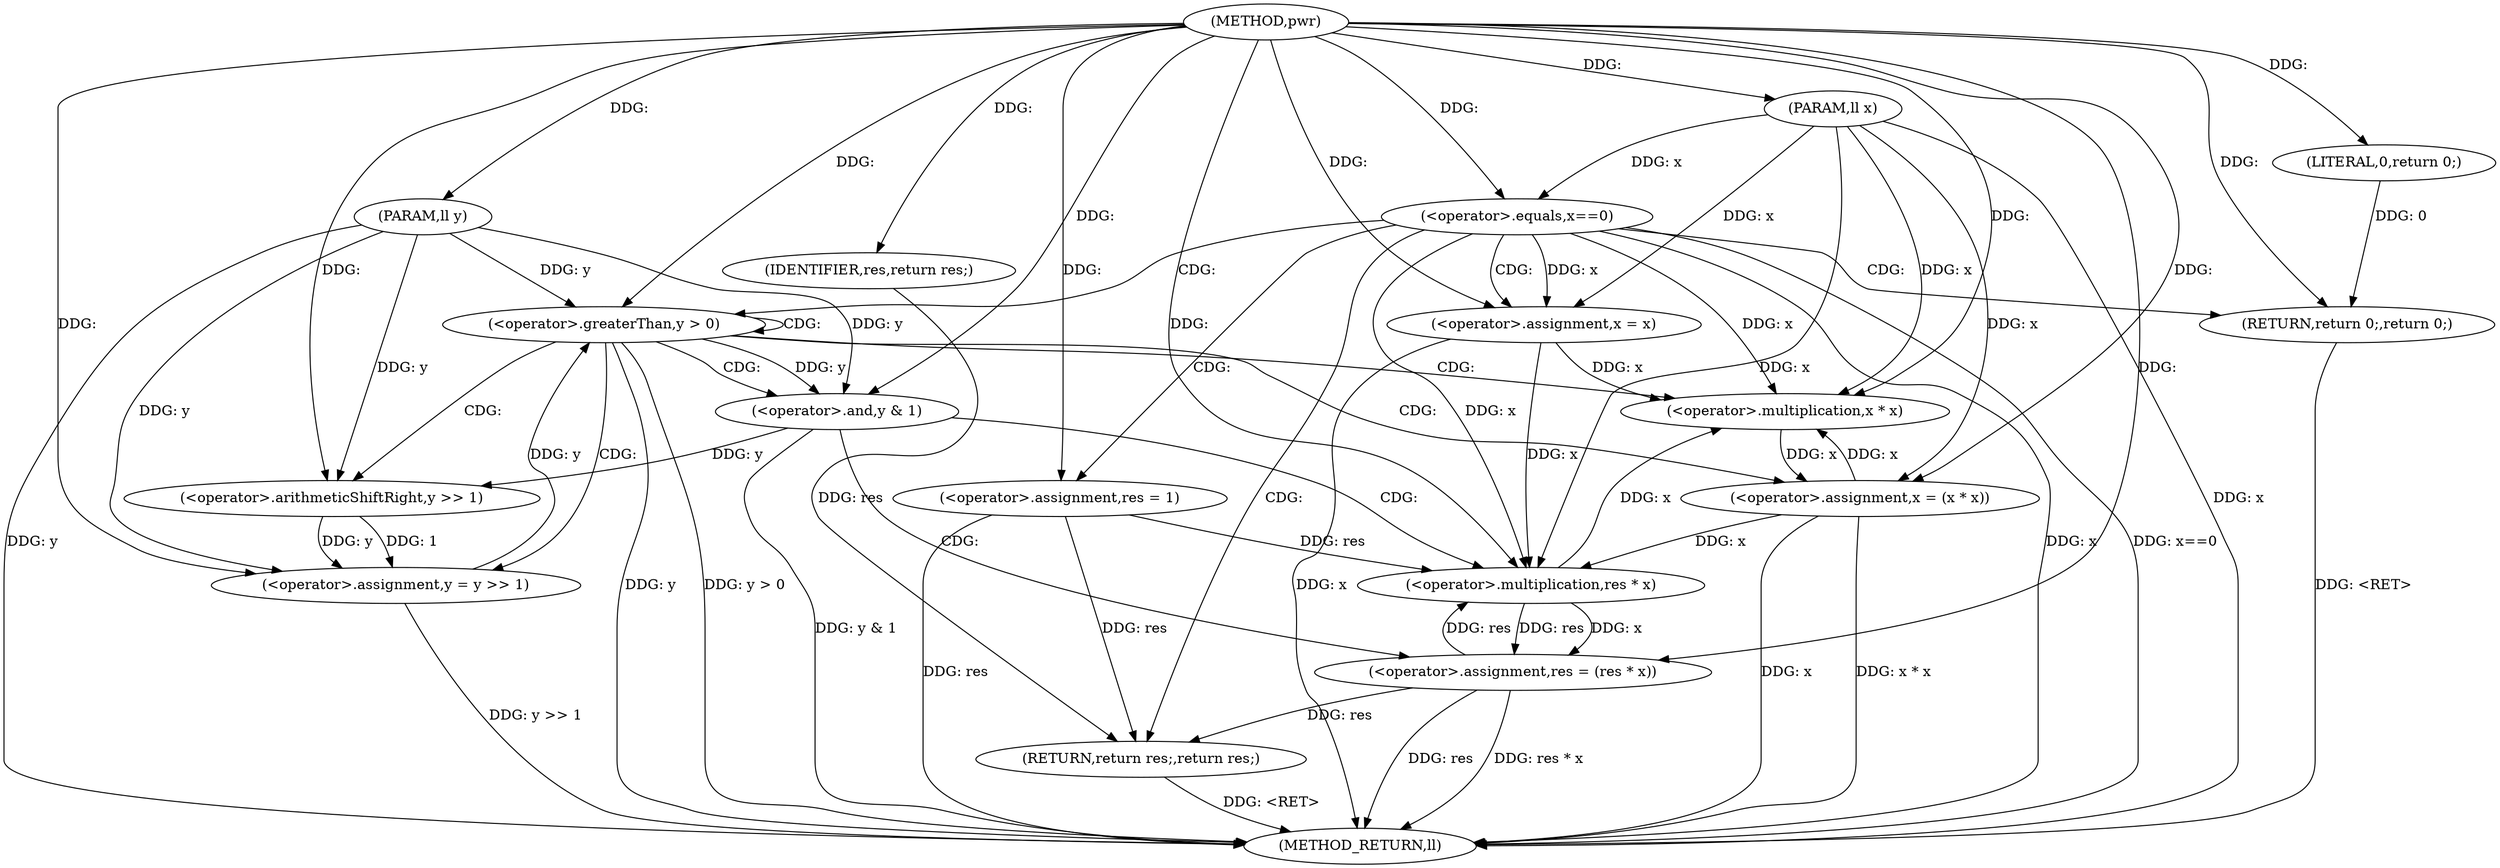 digraph "pwr" {  
"1000387" [label = "(METHOD,pwr)" ]
"1000430" [label = "(METHOD_RETURN,ll)" ]
"1000388" [label = "(PARAM,ll x)" ]
"1000389" [label = "(PARAM,ll y)" ]
"1000398" [label = "(<operator>.assignment,res = 1)" ]
"1000401" [label = "(<operator>.assignment,x = x)" ]
"1000428" [label = "(RETURN,return res;,return res;)" ]
"1000392" [label = "(<operator>.equals,x==0)" ]
"1000395" [label = "(RETURN,return 0;,return 0;)" ]
"1000405" [label = "(<operator>.greaterThan,y > 0)" ]
"1000429" [label = "(IDENTIFIER,res,return res;)" ]
"1000396" [label = "(LITERAL,0,return 0;)" ]
"1000418" [label = "(<operator>.assignment,y = y >> 1)" ]
"1000423" [label = "(<operator>.assignment,x = (x * x))" ]
"1000410" [label = "(<operator>.and,y & 1)" ]
"1000413" [label = "(<operator>.assignment,res = (res * x))" ]
"1000420" [label = "(<operator>.arithmeticShiftRight,y >> 1)" ]
"1000425" [label = "(<operator>.multiplication,x * x)" ]
"1000415" [label = "(<operator>.multiplication,res * x)" ]
  "1000395" -> "1000430"  [ label = "DDG: <RET>"] 
  "1000388" -> "1000430"  [ label = "DDG: x"] 
  "1000389" -> "1000430"  [ label = "DDG: y"] 
  "1000392" -> "1000430"  [ label = "DDG: x"] 
  "1000392" -> "1000430"  [ label = "DDG: x==0"] 
  "1000398" -> "1000430"  [ label = "DDG: res"] 
  "1000401" -> "1000430"  [ label = "DDG: x"] 
  "1000405" -> "1000430"  [ label = "DDG: y"] 
  "1000405" -> "1000430"  [ label = "DDG: y > 0"] 
  "1000410" -> "1000430"  [ label = "DDG: y & 1"] 
  "1000413" -> "1000430"  [ label = "DDG: res"] 
  "1000413" -> "1000430"  [ label = "DDG: res * x"] 
  "1000418" -> "1000430"  [ label = "DDG: y >> 1"] 
  "1000423" -> "1000430"  [ label = "DDG: x"] 
  "1000423" -> "1000430"  [ label = "DDG: x * x"] 
  "1000428" -> "1000430"  [ label = "DDG: <RET>"] 
  "1000387" -> "1000388"  [ label = "DDG: "] 
  "1000387" -> "1000389"  [ label = "DDG: "] 
  "1000387" -> "1000398"  [ label = "DDG: "] 
  "1000392" -> "1000401"  [ label = "DDG: x"] 
  "1000388" -> "1000401"  [ label = "DDG: x"] 
  "1000387" -> "1000401"  [ label = "DDG: "] 
  "1000429" -> "1000428"  [ label = "DDG: res"] 
  "1000398" -> "1000428"  [ label = "DDG: res"] 
  "1000413" -> "1000428"  [ label = "DDG: res"] 
  "1000396" -> "1000395"  [ label = "DDG: 0"] 
  "1000387" -> "1000395"  [ label = "DDG: "] 
  "1000387" -> "1000429"  [ label = "DDG: "] 
  "1000388" -> "1000392"  [ label = "DDG: x"] 
  "1000387" -> "1000392"  [ label = "DDG: "] 
  "1000387" -> "1000396"  [ label = "DDG: "] 
  "1000418" -> "1000405"  [ label = "DDG: y"] 
  "1000389" -> "1000405"  [ label = "DDG: y"] 
  "1000387" -> "1000405"  [ label = "DDG: "] 
  "1000420" -> "1000418"  [ label = "DDG: 1"] 
  "1000420" -> "1000418"  [ label = "DDG: y"] 
  "1000425" -> "1000423"  [ label = "DDG: x"] 
  "1000415" -> "1000413"  [ label = "DDG: x"] 
  "1000415" -> "1000413"  [ label = "DDG: res"] 
  "1000389" -> "1000418"  [ label = "DDG: y"] 
  "1000387" -> "1000418"  [ label = "DDG: "] 
  "1000388" -> "1000423"  [ label = "DDG: x"] 
  "1000387" -> "1000423"  [ label = "DDG: "] 
  "1000405" -> "1000410"  [ label = "DDG: y"] 
  "1000389" -> "1000410"  [ label = "DDG: y"] 
  "1000387" -> "1000410"  [ label = "DDG: "] 
  "1000387" -> "1000413"  [ label = "DDG: "] 
  "1000410" -> "1000420"  [ label = "DDG: y"] 
  "1000389" -> "1000420"  [ label = "DDG: y"] 
  "1000387" -> "1000420"  [ label = "DDG: "] 
  "1000401" -> "1000425"  [ label = "DDG: x"] 
  "1000415" -> "1000425"  [ label = "DDG: x"] 
  "1000423" -> "1000425"  [ label = "DDG: x"] 
  "1000388" -> "1000425"  [ label = "DDG: x"] 
  "1000387" -> "1000425"  [ label = "DDG: "] 
  "1000392" -> "1000425"  [ label = "DDG: x"] 
  "1000398" -> "1000415"  [ label = "DDG: res"] 
  "1000413" -> "1000415"  [ label = "DDG: res"] 
  "1000387" -> "1000415"  [ label = "DDG: "] 
  "1000401" -> "1000415"  [ label = "DDG: x"] 
  "1000423" -> "1000415"  [ label = "DDG: x"] 
  "1000388" -> "1000415"  [ label = "DDG: x"] 
  "1000392" -> "1000415"  [ label = "DDG: x"] 
  "1000392" -> "1000405"  [ label = "CDG: "] 
  "1000392" -> "1000398"  [ label = "CDG: "] 
  "1000392" -> "1000395"  [ label = "CDG: "] 
  "1000392" -> "1000428"  [ label = "CDG: "] 
  "1000392" -> "1000401"  [ label = "CDG: "] 
  "1000405" -> "1000405"  [ label = "CDG: "] 
  "1000405" -> "1000420"  [ label = "CDG: "] 
  "1000405" -> "1000410"  [ label = "CDG: "] 
  "1000405" -> "1000423"  [ label = "CDG: "] 
  "1000405" -> "1000425"  [ label = "CDG: "] 
  "1000405" -> "1000418"  [ label = "CDG: "] 
  "1000410" -> "1000413"  [ label = "CDG: "] 
  "1000410" -> "1000415"  [ label = "CDG: "] 
}
